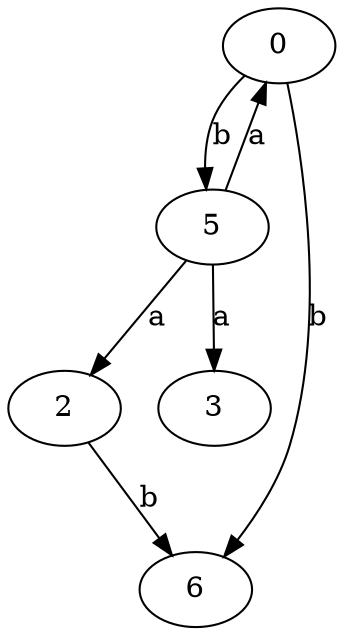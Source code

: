 strict digraph  {
0;
2;
3;
5;
6;
0 -> 5  [label=b];
0 -> 6  [label=b];
2 -> 6  [label=b];
5 -> 0  [label=a];
5 -> 2  [label=a];
5 -> 3  [label=a];
}
